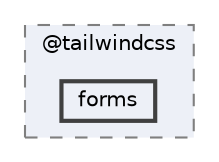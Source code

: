 digraph "node_modules/@tailwindcss/forms"
{
 // LATEX_PDF_SIZE
  bgcolor="transparent";
  edge [fontname=Helvetica,fontsize=10,labelfontname=Helvetica,labelfontsize=10];
  node [fontname=Helvetica,fontsize=10,shape=box,height=0.2,width=0.4];
  compound=true
  subgraph clusterdir_4418ae158ce7d3cf734aa8d03b27287a {
    graph [ bgcolor="#edf0f7", pencolor="grey50", label="@tailwindcss", fontname=Helvetica,fontsize=10 style="filled,dashed", URL="dir_4418ae158ce7d3cf734aa8d03b27287a.html",tooltip=""]
  dir_1cdb954bc3fdd9c7aadceea008aadffe [label="forms", fillcolor="#edf0f7", color="grey25", style="filled,bold", URL="dir_1cdb954bc3fdd9c7aadceea008aadffe.html",tooltip=""];
  }
}
